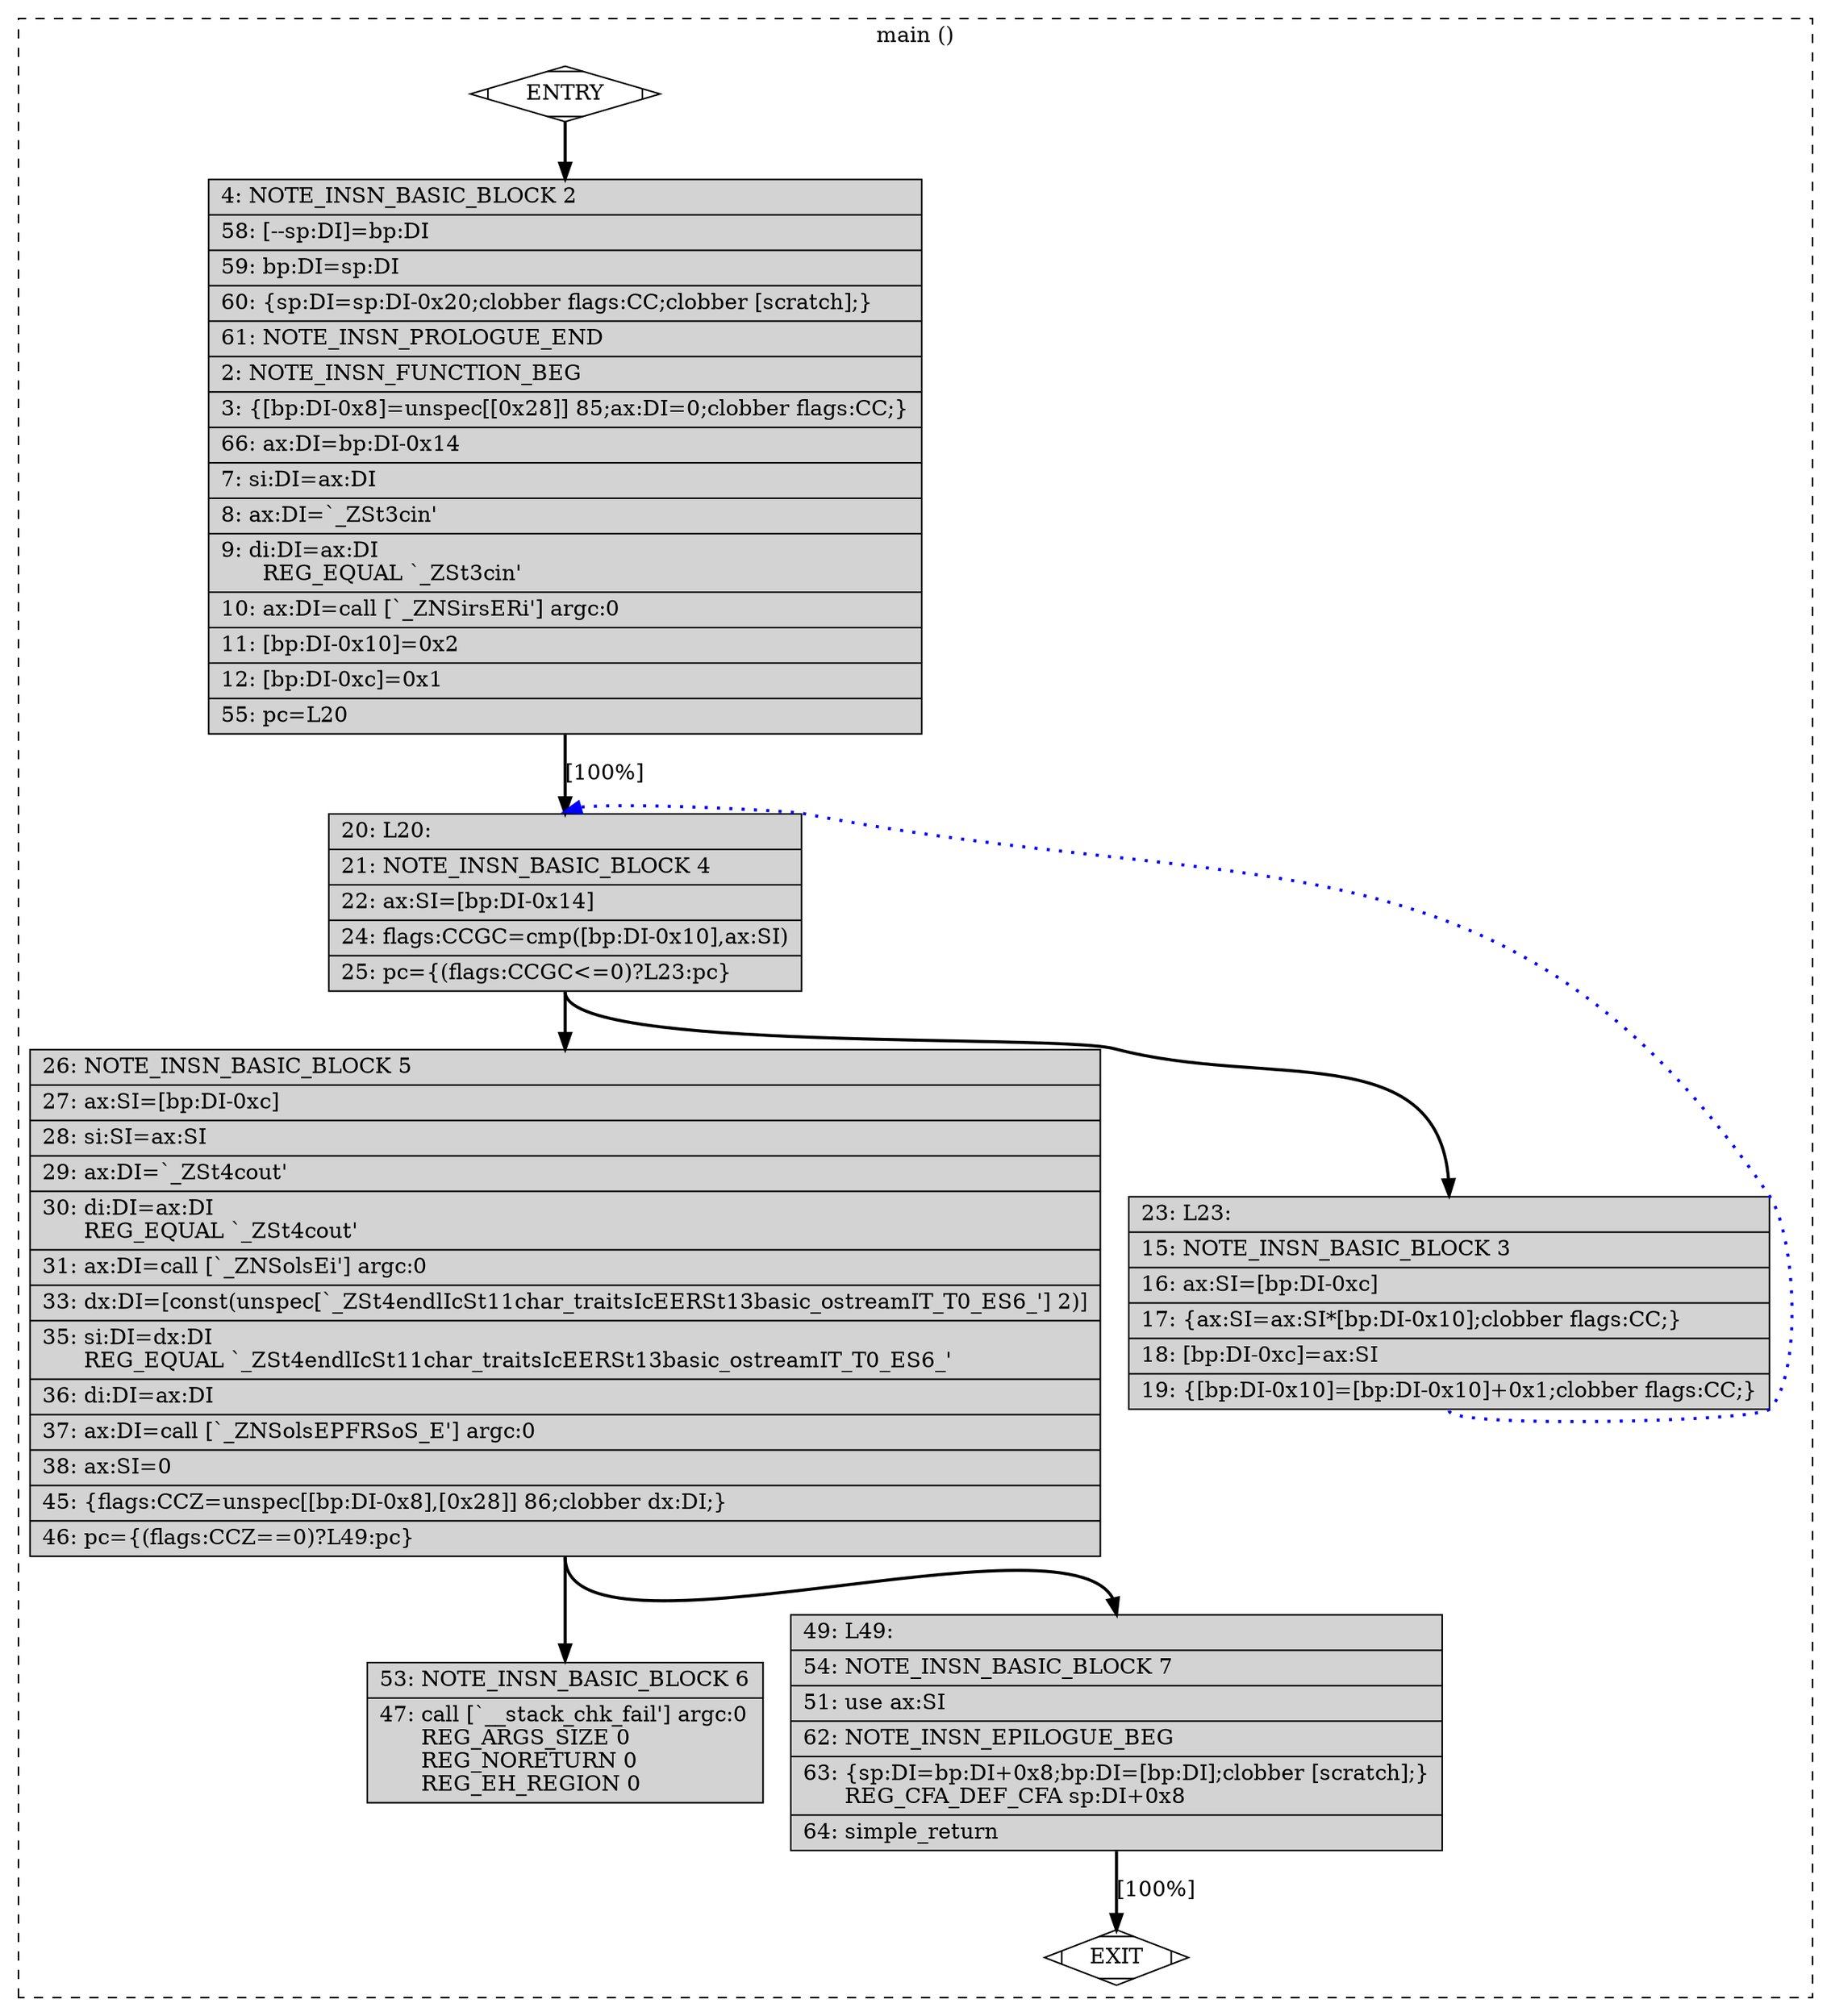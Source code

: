 digraph "factorial.cpp.327r.zero_call_used_regs" {
overlap=false;
subgraph "cluster_main" {
	style="dashed";
	color="black";
	label="main ()";
	fn_1988_basic_block_0 [shape=Mdiamond,style=filled,fillcolor=white,label="ENTRY"];

	fn_1988_basic_block_2 [shape=record,style=filled,fillcolor=lightgrey,label="{\ \ \ \ 4:\ NOTE_INSN_BASIC_BLOCK\ 2\l\
|\ \ \ 58:\ [--sp:DI]=bp:DI\l\
|\ \ \ 59:\ bp:DI=sp:DI\l\
|\ \ \ 60:\ \{sp:DI=sp:DI-0x20;clobber\ flags:CC;clobber\ [scratch];\}\l\
|\ \ \ 61:\ NOTE_INSN_PROLOGUE_END\l\
|\ \ \ \ 2:\ NOTE_INSN_FUNCTION_BEG\l\
|\ \ \ \ 3:\ \{[bp:DI-0x8]=unspec[[0x28]]\ 85;ax:DI=0;clobber\ flags:CC;\}\l\
|\ \ \ 66:\ ax:DI=bp:DI-0x14\l\
|\ \ \ \ 7:\ si:DI=ax:DI\l\
|\ \ \ \ 8:\ ax:DI=`_ZSt3cin'\l\
|\ \ \ \ 9:\ di:DI=ax:DI\l\
\ \ \ \ \ \ REG_EQUAL\ `_ZSt3cin'\l\
|\ \ \ 10:\ ax:DI=call\ [`_ZNSirsERi']\ argc:0\l\
|\ \ \ 11:\ [bp:DI-0x10]=0x2\l\
|\ \ \ 12:\ [bp:DI-0xc]=0x1\l\
|\ \ \ 55:\ pc=L20\l\
}"];

	fn_1988_basic_block_4 [shape=record,style=filled,fillcolor=lightgrey,label="{\ \ \ 20:\ L20:\l\
|\ \ \ 21:\ NOTE_INSN_BASIC_BLOCK\ 4\l\
|\ \ \ 22:\ ax:SI=[bp:DI-0x14]\l\
|\ \ \ 24:\ flags:CCGC=cmp([bp:DI-0x10],ax:SI)\l\
|\ \ \ 25:\ pc=\{(flags:CCGC\<=0)?L23:pc\}\l\
}"];

	fn_1988_basic_block_5 [shape=record,style=filled,fillcolor=lightgrey,label="{\ \ \ 26:\ NOTE_INSN_BASIC_BLOCK\ 5\l\
|\ \ \ 27:\ ax:SI=[bp:DI-0xc]\l\
|\ \ \ 28:\ si:SI=ax:SI\l\
|\ \ \ 29:\ ax:DI=`_ZSt4cout'\l\
|\ \ \ 30:\ di:DI=ax:DI\l\
\ \ \ \ \ \ REG_EQUAL\ `_ZSt4cout'\l\
|\ \ \ 31:\ ax:DI=call\ [`_ZNSolsEi']\ argc:0\l\
|\ \ \ 33:\ dx:DI=[const(unspec[`_ZSt4endlIcSt11char_traitsIcEERSt13basic_ostreamIT_T0_ES6_']\ 2)]\l\
|\ \ \ 35:\ si:DI=dx:DI\l\
\ \ \ \ \ \ REG_EQUAL\ `_ZSt4endlIcSt11char_traitsIcEERSt13basic_ostreamIT_T0_ES6_'\l\
|\ \ \ 36:\ di:DI=ax:DI\l\
|\ \ \ 37:\ ax:DI=call\ [`_ZNSolsEPFRSoS_E']\ argc:0\l\
|\ \ \ 38:\ ax:SI=0\l\
|\ \ \ 45:\ \{flags:CCZ=unspec[[bp:DI-0x8],[0x28]]\ 86;clobber\ dx:DI;\}\l\
|\ \ \ 46:\ pc=\{(flags:CCZ==0)?L49:pc\}\l\
}"];

	fn_1988_basic_block_6 [shape=record,style=filled,fillcolor=lightgrey,label="{\ \ \ 53:\ NOTE_INSN_BASIC_BLOCK\ 6\l\
|\ \ \ 47:\ call\ [`__stack_chk_fail']\ argc:0\l\
\ \ \ \ \ \ REG_ARGS_SIZE\ 0\l\
\ \ \ \ \ \ REG_NORETURN\ 0\l\
\ \ \ \ \ \ REG_EH_REGION\ 0\l\
}"];

	fn_1988_basic_block_7 [shape=record,style=filled,fillcolor=lightgrey,label="{\ \ \ 49:\ L49:\l\
|\ \ \ 54:\ NOTE_INSN_BASIC_BLOCK\ 7\l\
|\ \ \ 51:\ use\ ax:SI\l\
|\ \ \ 62:\ NOTE_INSN_EPILOGUE_BEG\l\
|\ \ \ 63:\ \{sp:DI=bp:DI+0x8;bp:DI=[bp:DI];clobber\ [scratch];\}\l\
\ \ \ \ \ \ REG_CFA_DEF_CFA\ sp:DI+0x8\l\
|\ \ \ 64:\ simple_return\l\
}"];

	fn_1988_basic_block_3 [shape=record,style=filled,fillcolor=lightgrey,label="{\ \ \ 23:\ L23:\l\
|\ \ \ 15:\ NOTE_INSN_BASIC_BLOCK\ 3\l\
|\ \ \ 16:\ ax:SI=[bp:DI-0xc]\l\
|\ \ \ 17:\ \{ax:SI=ax:SI*[bp:DI-0x10];clobber\ flags:CC;\}\l\
|\ \ \ 18:\ [bp:DI-0xc]=ax:SI\l\
|\ \ \ 19:\ \{[bp:DI-0x10]=[bp:DI-0x10]+0x1;clobber\ flags:CC;\}\l\
}"];

	fn_1988_basic_block_1 [shape=Mdiamond,style=filled,fillcolor=white,label="EXIT"];

	fn_1988_basic_block_0:s -> fn_1988_basic_block_2:n [style="solid,bold",color=black,weight=100,constraint=true];
	fn_1988_basic_block_2:s -> fn_1988_basic_block_4:n [style="solid,bold",color=black,weight=10,constraint=true,label="[100%]"];
	fn_1988_basic_block_3:s -> fn_1988_basic_block_4:n [style="dotted,bold",color=blue,weight=10,constraint=false];
	fn_1988_basic_block_4:s -> fn_1988_basic_block_3:n [style="solid,bold",color=black,weight=10,constraint=true];
	fn_1988_basic_block_4:s -> fn_1988_basic_block_5:n [style="solid,bold",color=black,weight=100,constraint=true];
	fn_1988_basic_block_5:s -> fn_1988_basic_block_7:n [style="solid,bold",color=black,weight=10,constraint=true];
	fn_1988_basic_block_5:s -> fn_1988_basic_block_6:n [style="solid,bold",color=black,weight=100,constraint=true];
	fn_1988_basic_block_7:s -> fn_1988_basic_block_1:n [style="solid,bold",color=black,weight=10,constraint=true,label="[100%]"];
	fn_1988_basic_block_0:s -> fn_1988_basic_block_1:n [style="invis",constraint=true];
}
}
